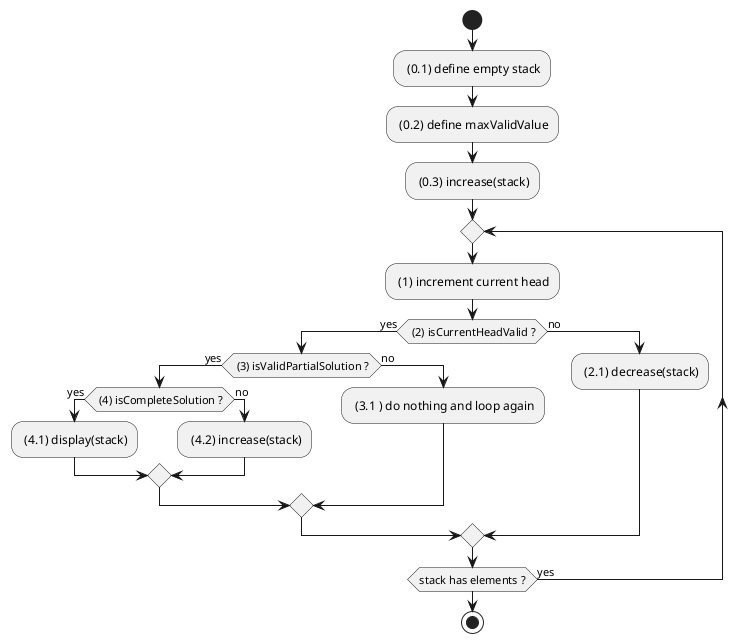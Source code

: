 @startuml

start

    : (0.1) define empty stack;
    : (0.2) define maxValidValue;
    : (0.3) increase(stack);

    repeat
        : (1) increment current head;
        if ( (2) isCurrentHeadValid ?) then (yes)
                if ( (3) isValidPartialSolution ?) then (yes)
                        if ( (4) isCompleteSolution ?) then (yes)
                            : (4.1) display(stack);
                        else (no)
                            : (4.2) increase(stack);
                        endif;
                else (no)
                    : (3.1 ) do nothing and loop again;
                endif;
        else (no)
                : (2.1) decrease(stack);
        endif;
    repeat while (stack has elements ?) is (yes);

stop

@enduml